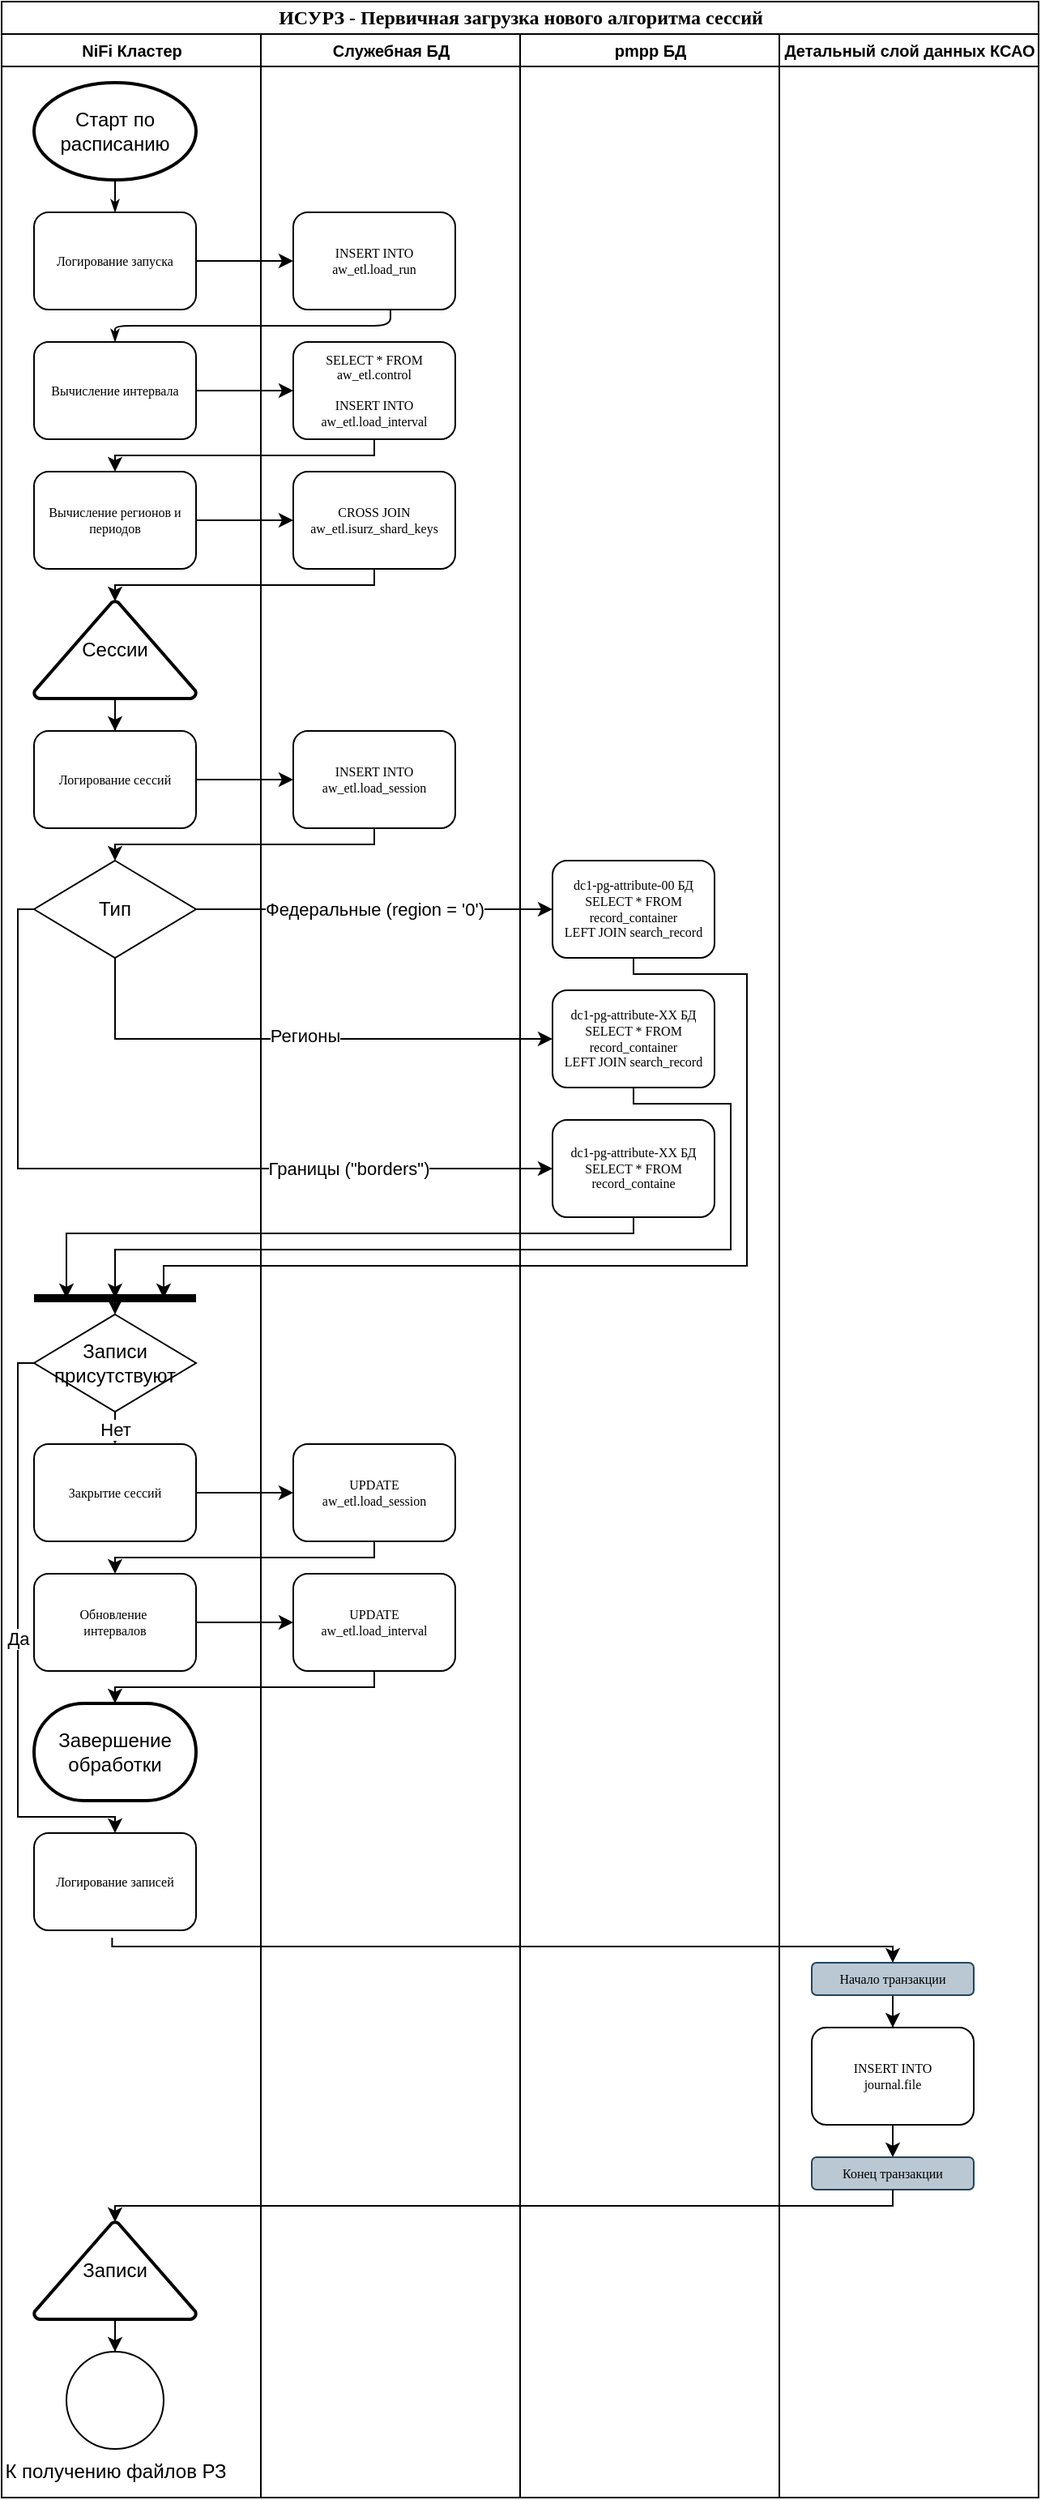 <mxfile version="21.3.2" type="github">
  <diagram name="ИСУРЗ - Первичная загрузка нового алгоритма сессий" id="74e2e168-ea6b-b213-b513-2b3c1d86103e">
    <mxGraphModel dx="698" dy="390" grid="1" gridSize="10" guides="1" tooltips="1" connect="1" arrows="1" fold="1" page="1" pageScale="1" pageWidth="1100" pageHeight="850" background="none" math="0" shadow="0">
      <root>
        <mxCell id="0" />
        <mxCell id="1" parent="0" />
        <mxCell id="77e6c97f196da883-1" value="&lt;font style=&quot;font-size: 12px;&quot;&gt;ИСУРЗ -&amp;nbsp;Первичная загрузка нового алгоритма сессий&lt;/font&gt;" style="swimlane;html=1;childLayout=stackLayout;startSize=20;rounded=0;shadow=0;labelBackgroundColor=none;strokeWidth=1;fontFamily=Verdana;fontSize=8;align=center;" parent="1" vertex="1">
          <mxGeometry x="40" y="40" width="640" height="1540" as="geometry">
            <mxRectangle x="40" y="40" width="420" height="30" as="alternateBounds" />
          </mxGeometry>
        </mxCell>
        <mxCell id="77e6c97f196da883-2" value="&lt;font style=&quot;font-size: 10px;&quot;&gt;NiFi Кластер&lt;/font&gt;" style="swimlane;html=1;startSize=20;" parent="77e6c97f196da883-1" vertex="1">
          <mxGeometry y="20" width="160" height="1520" as="geometry" />
        </mxCell>
        <mxCell id="4x68nEd3uDqoanb-VtR9-1" value="Логирование запуска" style="rounded=1;whiteSpace=wrap;html=1;shadow=0;labelBackgroundColor=none;strokeWidth=1;fontFamily=Verdana;fontSize=8;align=center;" vertex="1" parent="77e6c97f196da883-2">
          <mxGeometry x="20" y="110" width="100" height="60" as="geometry" />
        </mxCell>
        <mxCell id="77e6c97f196da883-26" style="edgeStyle=orthogonalEdgeStyle;rounded=1;html=1;labelBackgroundColor=none;startArrow=none;startFill=0;startSize=5;endArrow=classicThin;endFill=1;endSize=5;jettySize=auto;orthogonalLoop=1;strokeWidth=1;fontFamily=Verdana;fontSize=8;entryX=0.5;entryY=0;entryDx=0;entryDy=0;" parent="77e6c97f196da883-2" target="4x68nEd3uDqoanb-VtR9-1" edge="1">
          <mxGeometry relative="1" as="geometry">
            <mxPoint x="70" y="90" as="sourcePoint" />
          </mxGeometry>
        </mxCell>
        <mxCell id="4x68nEd3uDqoanb-VtR9-3" value="Вычисление интервала" style="rounded=1;whiteSpace=wrap;html=1;shadow=0;labelBackgroundColor=none;strokeWidth=1;fontFamily=Verdana;fontSize=8;align=center;" vertex="1" parent="77e6c97f196da883-2">
          <mxGeometry x="20" y="190" width="100" height="60" as="geometry" />
        </mxCell>
        <mxCell id="4x68nEd3uDqoanb-VtR9-7" value="Вычисление регионов и периодов" style="rounded=1;whiteSpace=wrap;html=1;shadow=0;labelBackgroundColor=none;strokeWidth=1;fontFamily=Verdana;fontSize=8;align=center;" vertex="1" parent="77e6c97f196da883-2">
          <mxGeometry x="20" y="270" width="100" height="60" as="geometry" />
        </mxCell>
        <mxCell id="4x68nEd3uDqoanb-VtR9-15" value="" style="edgeStyle=orthogonalEdgeStyle;rounded=0;orthogonalLoop=1;jettySize=auto;html=1;" edge="1" parent="77e6c97f196da883-2" source="4x68nEd3uDqoanb-VtR9-13" target="4x68nEd3uDqoanb-VtR9-12">
          <mxGeometry relative="1" as="geometry" />
        </mxCell>
        <mxCell id="4x68nEd3uDqoanb-VtR9-13" value="Сессии" style="strokeWidth=2;html=1;shape=mxgraph.flowchart.extract_or_measurement;whiteSpace=wrap;" vertex="1" parent="77e6c97f196da883-2">
          <mxGeometry x="20" y="350" width="100" height="60" as="geometry" />
        </mxCell>
        <mxCell id="4x68nEd3uDqoanb-VtR9-12" value="Логирование сессий" style="rounded=1;whiteSpace=wrap;html=1;shadow=0;labelBackgroundColor=none;strokeWidth=1;fontFamily=Verdana;fontSize=8;align=center;" vertex="1" parent="77e6c97f196da883-2">
          <mxGeometry x="20" y="430" width="100" height="60" as="geometry" />
        </mxCell>
        <mxCell id="4x68nEd3uDqoanb-VtR9-20" value="Тип" style="rhombus;whiteSpace=wrap;html=1;" vertex="1" parent="77e6c97f196da883-2">
          <mxGeometry x="20" y="510" width="100" height="60" as="geometry" />
        </mxCell>
        <mxCell id="4x68nEd3uDqoanb-VtR9-37" value="" style="endArrow=none;html=1;rounded=0;strokeWidth=5;" edge="1" parent="77e6c97f196da883-2">
          <mxGeometry width="50" height="50" relative="1" as="geometry">
            <mxPoint x="20" y="780" as="sourcePoint" />
            <mxPoint x="120" y="780" as="targetPoint" />
            <Array as="points">
              <mxPoint x="50" y="780" />
              <mxPoint x="70" y="780" />
            </Array>
          </mxGeometry>
        </mxCell>
        <mxCell id="4x68nEd3uDqoanb-VtR9-52" value="Нет" style="edgeStyle=orthogonalEdgeStyle;rounded=0;orthogonalLoop=1;jettySize=auto;html=1;" edge="1" parent="77e6c97f196da883-2" source="4x68nEd3uDqoanb-VtR9-49">
          <mxGeometry relative="1" as="geometry">
            <mxPoint x="70" y="870" as="targetPoint" />
          </mxGeometry>
        </mxCell>
        <mxCell id="4x68nEd3uDqoanb-VtR9-65" value="Да" style="edgeStyle=orthogonalEdgeStyle;rounded=0;orthogonalLoop=1;jettySize=auto;html=1;exitX=0;exitY=0.5;exitDx=0;exitDy=0;" edge="1" parent="77e6c97f196da883-2" source="4x68nEd3uDqoanb-VtR9-49" target="4x68nEd3uDqoanb-VtR9-64">
          <mxGeometry relative="1" as="geometry">
            <Array as="points">
              <mxPoint x="10" y="820" />
              <mxPoint x="10" y="1100" />
              <mxPoint x="70" y="1100" />
            </Array>
          </mxGeometry>
        </mxCell>
        <mxCell id="4x68nEd3uDqoanb-VtR9-49" value="Записи&lt;br&gt;присутствуют" style="rhombus;whiteSpace=wrap;html=1;" vertex="1" parent="77e6c97f196da883-2">
          <mxGeometry x="20" y="790" width="100" height="60" as="geometry" />
        </mxCell>
        <mxCell id="4x68nEd3uDqoanb-VtR9-53" value="Закрытие сессий" style="rounded=1;whiteSpace=wrap;html=1;shadow=0;labelBackgroundColor=none;strokeWidth=1;fontFamily=Verdana;fontSize=8;align=center;" vertex="1" parent="77e6c97f196da883-2">
          <mxGeometry x="20" y="870" width="100" height="60" as="geometry" />
        </mxCell>
        <mxCell id="4x68nEd3uDqoanb-VtR9-57" value="Старт по расписанию" style="strokeWidth=2;html=1;shape=mxgraph.flowchart.start_1;whiteSpace=wrap;" vertex="1" parent="77e6c97f196da883-2">
          <mxGeometry x="20" y="30" width="100" height="60" as="geometry" />
        </mxCell>
        <mxCell id="4x68nEd3uDqoanb-VtR9-58" value="Обновление&amp;nbsp;&lt;br&gt;интервалов" style="rounded=1;whiteSpace=wrap;html=1;shadow=0;labelBackgroundColor=none;strokeWidth=1;fontFamily=Verdana;fontSize=8;align=center;" vertex="1" parent="77e6c97f196da883-2">
          <mxGeometry x="20" y="950" width="100" height="60" as="geometry" />
        </mxCell>
        <mxCell id="4x68nEd3uDqoanb-VtR9-62" value="Завершение обработки" style="strokeWidth=2;html=1;shape=mxgraph.flowchart.terminator;whiteSpace=wrap;" vertex="1" parent="77e6c97f196da883-2">
          <mxGeometry x="20" y="1030" width="100" height="60" as="geometry" />
        </mxCell>
        <mxCell id="4x68nEd3uDqoanb-VtR9-64" value="Логирование записей" style="rounded=1;whiteSpace=wrap;html=1;shadow=0;labelBackgroundColor=none;strokeWidth=1;fontFamily=Verdana;fontSize=8;align=center;" vertex="1" parent="77e6c97f196da883-2">
          <mxGeometry x="20" y="1110" width="100" height="60" as="geometry" />
        </mxCell>
        <mxCell id="4x68nEd3uDqoanb-VtR9-86" value="" style="edgeStyle=orthogonalEdgeStyle;rounded=0;orthogonalLoop=1;jettySize=auto;html=1;" edge="1" parent="77e6c97f196da883-2" source="4x68nEd3uDqoanb-VtR9-75" target="4x68nEd3uDqoanb-VtR9-83">
          <mxGeometry relative="1" as="geometry" />
        </mxCell>
        <mxCell id="4x68nEd3uDqoanb-VtR9-75" value="Записи" style="strokeWidth=2;html=1;shape=mxgraph.flowchart.extract_or_measurement;whiteSpace=wrap;" vertex="1" parent="77e6c97f196da883-2">
          <mxGeometry x="20" y="1350" width="100" height="60" as="geometry" />
        </mxCell>
        <mxCell id="4x68nEd3uDqoanb-VtR9-83" value="К получению файлов РЗ" style="verticalLabelPosition=bottom;verticalAlign=top;html=1;shape=mxgraph.flowchart.on-page_reference;" vertex="1" parent="77e6c97f196da883-2">
          <mxGeometry x="40" y="1430" width="60" height="60" as="geometry" />
        </mxCell>
        <mxCell id="77e6c97f196da883-3" value="&lt;font style=&quot;font-size: 10px;&quot;&gt;Служебная БД&lt;/font&gt;" style="swimlane;html=1;startSize=20;" parent="77e6c97f196da883-1" vertex="1">
          <mxGeometry x="160" y="20" width="160" height="1520" as="geometry">
            <mxRectangle x="160" y="20" width="40" height="1600" as="alternateBounds" />
          </mxGeometry>
        </mxCell>
        <mxCell id="77e6c97f196da883-11" value="INSERT INTO aw_etl.load_run" style="rounded=1;whiteSpace=wrap;html=1;shadow=0;labelBackgroundColor=none;strokeWidth=1;fontFamily=Verdana;fontSize=8;align=center;" parent="77e6c97f196da883-3" vertex="1">
          <mxGeometry x="20" y="110" width="100" height="60" as="geometry" />
        </mxCell>
        <mxCell id="4x68nEd3uDqoanb-VtR9-5" value="SELECT * FROM aw_etl.control&lt;br&gt;&lt;br&gt;INSERT INTO aw_etl.load_interval" style="rounded=1;whiteSpace=wrap;html=1;shadow=0;labelBackgroundColor=none;strokeWidth=1;fontFamily=Verdana;fontSize=8;align=center;" vertex="1" parent="77e6c97f196da883-3">
          <mxGeometry x="20" y="190" width="100" height="60" as="geometry" />
        </mxCell>
        <mxCell id="4x68nEd3uDqoanb-VtR9-9" value="CROSS JOIN aw_etl.isurz_shard_keys" style="rounded=1;whiteSpace=wrap;html=1;shadow=0;labelBackgroundColor=none;strokeWidth=1;fontFamily=Verdana;fontSize=8;align=center;" vertex="1" parent="77e6c97f196da883-3">
          <mxGeometry x="20" y="270" width="100" height="60" as="geometry" />
        </mxCell>
        <mxCell id="4x68nEd3uDqoanb-VtR9-16" value="INSERT INTO aw_etl.load_session" style="rounded=1;whiteSpace=wrap;html=1;shadow=0;labelBackgroundColor=none;strokeWidth=1;fontFamily=Verdana;fontSize=8;align=center;" vertex="1" parent="77e6c97f196da883-3">
          <mxGeometry x="20" y="430" width="100" height="60" as="geometry" />
        </mxCell>
        <mxCell id="4x68nEd3uDqoanb-VtR9-54" value="UPDATE&lt;br&gt;aw_etl.load_session" style="rounded=1;whiteSpace=wrap;html=1;shadow=0;labelBackgroundColor=none;strokeWidth=1;fontFamily=Verdana;fontSize=8;align=center;" vertex="1" parent="77e6c97f196da883-3">
          <mxGeometry x="20" y="870" width="100" height="60" as="geometry" />
        </mxCell>
        <mxCell id="4x68nEd3uDqoanb-VtR9-59" value="UPDATE&lt;br&gt;aw_etl.load_interval" style="rounded=1;whiteSpace=wrap;html=1;shadow=0;labelBackgroundColor=none;strokeWidth=1;fontFamily=Verdana;fontSize=8;align=center;" vertex="1" parent="77e6c97f196da883-3">
          <mxGeometry x="20" y="950" width="100" height="60" as="geometry" />
        </mxCell>
        <mxCell id="77e6c97f196da883-4" value="&lt;font style=&quot;font-size: 10px;&quot;&gt;pmpp БД&lt;/font&gt;" style="swimlane;html=1;startSize=20;" parent="77e6c97f196da883-1" vertex="1">
          <mxGeometry x="320" y="20" width="160" height="1520" as="geometry">
            <mxRectangle x="200" y="20" width="40" height="1600" as="alternateBounds" />
          </mxGeometry>
        </mxCell>
        <mxCell id="4x68nEd3uDqoanb-VtR9-48" style="edgeStyle=orthogonalEdgeStyle;rounded=0;orthogonalLoop=1;jettySize=auto;html=1;" edge="1" parent="77e6c97f196da883-4" source="4x68nEd3uDqoanb-VtR9-32">
          <mxGeometry relative="1" as="geometry">
            <mxPoint x="-220" y="780" as="targetPoint" />
            <Array as="points">
              <mxPoint x="70" y="580" />
              <mxPoint x="140" y="580" />
              <mxPoint x="140" y="760" />
              <mxPoint x="-220" y="760" />
            </Array>
          </mxGeometry>
        </mxCell>
        <mxCell id="4x68nEd3uDqoanb-VtR9-32" value="dc1-pg-attribute-00 БД&lt;br&gt;SELECT * FROM record_container &lt;br&gt;LEFT JOIN search_record" style="rounded=1;whiteSpace=wrap;html=1;shadow=0;labelBackgroundColor=none;strokeWidth=1;fontFamily=Verdana;fontSize=8;align=center;" vertex="1" parent="77e6c97f196da883-4">
          <mxGeometry x="20" y="510" width="100" height="60" as="geometry" />
        </mxCell>
        <mxCell id="4x68nEd3uDqoanb-VtR9-47" style="edgeStyle=orthogonalEdgeStyle;rounded=0;orthogonalLoop=1;jettySize=auto;html=1;" edge="1" parent="77e6c97f196da883-4" source="4x68nEd3uDqoanb-VtR9-39">
          <mxGeometry relative="1" as="geometry">
            <mxPoint x="-250" y="780" as="targetPoint" />
            <Array as="points">
              <mxPoint x="70" y="660" />
              <mxPoint x="130" y="660" />
              <mxPoint x="130" y="750" />
              <mxPoint x="-250" y="750" />
            </Array>
          </mxGeometry>
        </mxCell>
        <mxCell id="4x68nEd3uDqoanb-VtR9-39" value="dc1-pg-attribute-XX БД&lt;br style=&quot;border-color: var(--border-color);&quot;&gt;SELECT * FROM record_container&lt;br style=&quot;border-color: var(--border-color);&quot;&gt;LEFT JOIN search_record" style="rounded=1;whiteSpace=wrap;html=1;shadow=0;labelBackgroundColor=none;strokeWidth=1;fontFamily=Verdana;fontSize=8;align=center;" vertex="1" parent="77e6c97f196da883-4">
          <mxGeometry x="20" y="590" width="100" height="60" as="geometry" />
        </mxCell>
        <mxCell id="4x68nEd3uDqoanb-VtR9-46" style="edgeStyle=orthogonalEdgeStyle;rounded=0;orthogonalLoop=1;jettySize=auto;html=1;" edge="1" parent="77e6c97f196da883-4" source="4x68nEd3uDqoanb-VtR9-41">
          <mxGeometry relative="1" as="geometry">
            <mxPoint x="-280" y="780" as="targetPoint" />
            <Array as="points">
              <mxPoint x="70" y="740" />
              <mxPoint x="-280" y="740" />
            </Array>
          </mxGeometry>
        </mxCell>
        <mxCell id="4x68nEd3uDqoanb-VtR9-41" value="dc1-pg-attribute-XX БД&lt;br style=&quot;border-color: var(--border-color);&quot;&gt;SELECT * FROM record_containe" style="rounded=1;whiteSpace=wrap;html=1;shadow=0;labelBackgroundColor=none;strokeWidth=1;fontFamily=Verdana;fontSize=8;align=center;" vertex="1" parent="77e6c97f196da883-4">
          <mxGeometry x="20" y="670" width="100" height="60" as="geometry" />
        </mxCell>
        <mxCell id="4x68nEd3uDqoanb-VtR9-2" value="" style="edgeStyle=orthogonalEdgeStyle;rounded=1;html=1;labelBackgroundColor=none;startArrow=none;startFill=0;startSize=5;endArrow=classicThin;endFill=1;endSize=5;jettySize=auto;orthogonalLoop=1;strokeWidth=1;fontFamily=Verdana;fontSize=8;entryX=0.5;entryY=0;entryDx=0;entryDy=0;" edge="1" parent="77e6c97f196da883-1" source="77e6c97f196da883-11" target="4x68nEd3uDqoanb-VtR9-3">
          <mxGeometry relative="1" as="geometry">
            <Array as="points">
              <mxPoint x="240" y="200" />
              <mxPoint x="70" y="200" />
            </Array>
            <mxPoint x="470" y="260" as="sourcePoint" />
            <mxPoint x="410" y="370" as="targetPoint" />
          </mxGeometry>
        </mxCell>
        <mxCell id="4x68nEd3uDqoanb-VtR9-4" value="" style="edgeStyle=orthogonalEdgeStyle;rounded=0;orthogonalLoop=1;jettySize=auto;html=1;" edge="1" parent="77e6c97f196da883-1" source="4x68nEd3uDqoanb-VtR9-1" target="77e6c97f196da883-11">
          <mxGeometry relative="1" as="geometry" />
        </mxCell>
        <mxCell id="4x68nEd3uDqoanb-VtR9-6" value="" style="edgeStyle=orthogonalEdgeStyle;rounded=0;orthogonalLoop=1;jettySize=auto;html=1;" edge="1" parent="77e6c97f196da883-1" source="4x68nEd3uDqoanb-VtR9-3" target="4x68nEd3uDqoanb-VtR9-5">
          <mxGeometry relative="1" as="geometry" />
        </mxCell>
        <mxCell id="4x68nEd3uDqoanb-VtR9-8" value="" style="edgeStyle=orthogonalEdgeStyle;rounded=0;orthogonalLoop=1;jettySize=auto;html=1;entryX=0.5;entryY=0;entryDx=0;entryDy=0;" edge="1" parent="77e6c97f196da883-1" source="4x68nEd3uDqoanb-VtR9-5" target="4x68nEd3uDqoanb-VtR9-7">
          <mxGeometry relative="1" as="geometry">
            <Array as="points">
              <mxPoint x="230" y="280" />
              <mxPoint x="70" y="280" />
            </Array>
          </mxGeometry>
        </mxCell>
        <mxCell id="4x68nEd3uDqoanb-VtR9-10" value="" style="edgeStyle=orthogonalEdgeStyle;rounded=0;orthogonalLoop=1;jettySize=auto;html=1;entryX=0.5;entryY=0;entryDx=0;entryDy=0;entryPerimeter=0;" edge="1" parent="77e6c97f196da883-1" source="4x68nEd3uDqoanb-VtR9-9" target="4x68nEd3uDqoanb-VtR9-13">
          <mxGeometry relative="1" as="geometry">
            <Array as="points">
              <mxPoint x="230" y="360" />
              <mxPoint x="70" y="360" />
            </Array>
          </mxGeometry>
        </mxCell>
        <mxCell id="4x68nEd3uDqoanb-VtR9-11" value="" style="edgeStyle=orthogonalEdgeStyle;rounded=0;orthogonalLoop=1;jettySize=auto;html=1;" edge="1" parent="77e6c97f196da883-1" source="4x68nEd3uDqoanb-VtR9-7" target="4x68nEd3uDqoanb-VtR9-9">
          <mxGeometry relative="1" as="geometry" />
        </mxCell>
        <mxCell id="4x68nEd3uDqoanb-VtR9-17" value="" style="edgeStyle=orthogonalEdgeStyle;rounded=0;orthogonalLoop=1;jettySize=auto;html=1;" edge="1" parent="77e6c97f196da883-1" source="4x68nEd3uDqoanb-VtR9-12" target="4x68nEd3uDqoanb-VtR9-16">
          <mxGeometry relative="1" as="geometry" />
        </mxCell>
        <mxCell id="4x68nEd3uDqoanb-VtR9-21" value="" style="edgeStyle=orthogonalEdgeStyle;rounded=0;orthogonalLoop=1;jettySize=auto;html=1;" edge="1" parent="77e6c97f196da883-1" source="4x68nEd3uDqoanb-VtR9-16" target="4x68nEd3uDqoanb-VtR9-20">
          <mxGeometry relative="1" as="geometry">
            <Array as="points">
              <mxPoint x="230" y="520" />
              <mxPoint x="70" y="520" />
            </Array>
          </mxGeometry>
        </mxCell>
        <mxCell id="4x68nEd3uDqoanb-VtR9-34" value="Федеральные (region = &#39;0&#39;)" style="edgeStyle=orthogonalEdgeStyle;rounded=0;orthogonalLoop=1;jettySize=auto;html=1;entryX=0;entryY=0.5;entryDx=0;entryDy=0;" edge="1" parent="77e6c97f196da883-1" source="4x68nEd3uDqoanb-VtR9-20" target="4x68nEd3uDqoanb-VtR9-32">
          <mxGeometry relative="1" as="geometry" />
        </mxCell>
        <mxCell id="4x68nEd3uDqoanb-VtR9-38" value="" style="edgeStyle=orthogonalEdgeStyle;rounded=0;orthogonalLoop=1;jettySize=auto;html=1;entryX=0;entryY=0.5;entryDx=0;entryDy=0;" edge="1" parent="77e6c97f196da883-1" source="4x68nEd3uDqoanb-VtR9-20" target="4x68nEd3uDqoanb-VtR9-39">
          <mxGeometry relative="1" as="geometry">
            <Array as="points">
              <mxPoint x="70" y="640" />
            </Array>
          </mxGeometry>
        </mxCell>
        <mxCell id="4x68nEd3uDqoanb-VtR9-40" value="Регионы" style="edgeLabel;html=1;align=center;verticalAlign=middle;resizable=0;points=[];" vertex="1" connectable="0" parent="4x68nEd3uDqoanb-VtR9-38">
          <mxGeometry x="0.435" y="2" relative="1" as="geometry">
            <mxPoint x="-63" as="offset" />
          </mxGeometry>
        </mxCell>
        <mxCell id="4x68nEd3uDqoanb-VtR9-43" value="" style="edgeStyle=orthogonalEdgeStyle;rounded=0;orthogonalLoop=1;jettySize=auto;html=1;entryX=0;entryY=0.5;entryDx=0;entryDy=0;" edge="1" parent="77e6c97f196da883-1" source="4x68nEd3uDqoanb-VtR9-20" target="4x68nEd3uDqoanb-VtR9-41">
          <mxGeometry relative="1" as="geometry">
            <Array as="points">
              <mxPoint x="10" y="560" />
              <mxPoint x="10" y="720" />
            </Array>
          </mxGeometry>
        </mxCell>
        <mxCell id="4x68nEd3uDqoanb-VtR9-45" value="Границы (&quot;borders&quot;)" style="edgeLabel;html=1;align=center;verticalAlign=middle;resizable=0;points=[];" vertex="1" connectable="0" parent="4x68nEd3uDqoanb-VtR9-43">
          <mxGeometry x="0.392" relative="1" as="geometry">
            <mxPoint x="26" as="offset" />
          </mxGeometry>
        </mxCell>
        <mxCell id="4x68nEd3uDqoanb-VtR9-51" value="" style="edgeStyle=orthogonalEdgeStyle;rounded=0;orthogonalLoop=1;jettySize=auto;html=1;entryX=0.5;entryY=0;entryDx=0;entryDy=0;" edge="1" parent="77e6c97f196da883-1" target="4x68nEd3uDqoanb-VtR9-49">
          <mxGeometry relative="1" as="geometry">
            <mxPoint x="70" y="800" as="sourcePoint" />
          </mxGeometry>
        </mxCell>
        <mxCell id="4x68nEd3uDqoanb-VtR9-55" value="" style="edgeStyle=orthogonalEdgeStyle;rounded=0;orthogonalLoop=1;jettySize=auto;html=1;" edge="1" parent="77e6c97f196da883-1" source="4x68nEd3uDqoanb-VtR9-53" target="4x68nEd3uDqoanb-VtR9-54">
          <mxGeometry relative="1" as="geometry" />
        </mxCell>
        <mxCell id="4x68nEd3uDqoanb-VtR9-60" value="" style="edgeStyle=orthogonalEdgeStyle;rounded=0;orthogonalLoop=1;jettySize=auto;html=1;entryX=0.5;entryY=0;entryDx=0;entryDy=0;" edge="1" parent="77e6c97f196da883-1" source="4x68nEd3uDqoanb-VtR9-54" target="4x68nEd3uDqoanb-VtR9-58">
          <mxGeometry relative="1" as="geometry">
            <Array as="points">
              <mxPoint x="230" y="960" />
              <mxPoint x="70" y="960" />
            </Array>
          </mxGeometry>
        </mxCell>
        <mxCell id="4x68nEd3uDqoanb-VtR9-61" value="" style="edgeStyle=orthogonalEdgeStyle;rounded=0;orthogonalLoop=1;jettySize=auto;html=1;" edge="1" parent="77e6c97f196da883-1" source="4x68nEd3uDqoanb-VtR9-58" target="4x68nEd3uDqoanb-VtR9-59">
          <mxGeometry relative="1" as="geometry" />
        </mxCell>
        <mxCell id="4x68nEd3uDqoanb-VtR9-63" style="edgeStyle=orthogonalEdgeStyle;rounded=0;orthogonalLoop=1;jettySize=auto;html=1;" edge="1" parent="77e6c97f196da883-1" source="4x68nEd3uDqoanb-VtR9-59" target="4x68nEd3uDqoanb-VtR9-62">
          <mxGeometry relative="1" as="geometry">
            <Array as="points">
              <mxPoint x="230" y="1040" />
              <mxPoint x="70" y="1040" />
            </Array>
          </mxGeometry>
        </mxCell>
        <mxCell id="77e6c97f196da883-5" value="&lt;font style=&quot;font-size: 10px;&quot;&gt;Детальный слой&amp;nbsp;данных КСАО&lt;/font&gt;" style="swimlane;html=1;startSize=20;" parent="77e6c97f196da883-1" vertex="1">
          <mxGeometry x="480" y="20" width="160" height="1520" as="geometry">
            <mxRectangle x="480" y="20" width="70" height="1600" as="alternateBounds" />
          </mxGeometry>
        </mxCell>
        <mxCell id="4x68nEd3uDqoanb-VtR9-91" value="" style="edgeStyle=orthogonalEdgeStyle;rounded=0;orthogonalLoop=1;jettySize=auto;html=1;entryX=0.5;entryY=0;entryDx=0;entryDy=0;exitX=0.5;exitY=1;exitDx=0;exitDy=0;" edge="1" parent="77e6c97f196da883-5" source="4x68nEd3uDqoanb-VtR9-74" target="4x68nEd3uDqoanb-VtR9-88">
          <mxGeometry relative="1" as="geometry">
            <Array as="points">
              <mxPoint x="70" y="1310" />
              <mxPoint x="70" y="1310" />
            </Array>
          </mxGeometry>
        </mxCell>
        <mxCell id="4x68nEd3uDqoanb-VtR9-74" value="INSERT INTO&lt;br&gt;journal.file" style="rounded=1;whiteSpace=wrap;html=1;shadow=0;labelBackgroundColor=none;strokeWidth=1;fontFamily=Verdana;fontSize=8;align=center;" vertex="1" parent="77e6c97f196da883-5">
          <mxGeometry x="20" y="1230" width="100" height="60" as="geometry" />
        </mxCell>
        <mxCell id="4x68nEd3uDqoanb-VtR9-89" value="" style="edgeStyle=orthogonalEdgeStyle;rounded=0;orthogonalLoop=1;jettySize=auto;html=1;entryX=0.5;entryY=0;entryDx=0;entryDy=0;" edge="1" parent="77e6c97f196da883-5" source="4x68nEd3uDqoanb-VtR9-87" target="4x68nEd3uDqoanb-VtR9-74">
          <mxGeometry relative="1" as="geometry" />
        </mxCell>
        <mxCell id="4x68nEd3uDqoanb-VtR9-87" value="Начало транзакции" style="rounded=1;whiteSpace=wrap;html=1;shadow=0;labelBackgroundColor=none;strokeWidth=1;fontFamily=Verdana;fontSize=8;align=center;fillColor=#bac8d3;strokeColor=#23445d;" vertex="1" parent="77e6c97f196da883-5">
          <mxGeometry x="20" y="1190" width="100" height="20" as="geometry" />
        </mxCell>
        <mxCell id="4x68nEd3uDqoanb-VtR9-88" value="Конец транзакции" style="rounded=1;whiteSpace=wrap;html=1;shadow=0;labelBackgroundColor=none;strokeWidth=1;fontFamily=Verdana;fontSize=8;align=center;fillColor=#bac8d3;strokeColor=#23445d;" vertex="1" parent="77e6c97f196da883-5">
          <mxGeometry x="20" y="1310" width="100" height="20" as="geometry" />
        </mxCell>
        <mxCell id="4x68nEd3uDqoanb-VtR9-81" value="" style="edgeStyle=orthogonalEdgeStyle;rounded=0;orthogonalLoop=1;jettySize=auto;html=1;exitX=0.482;exitY=1.077;exitDx=0;exitDy=0;exitPerimeter=0;entryX=0.5;entryY=0;entryDx=0;entryDy=0;" edge="1" parent="77e6c97f196da883-1" source="4x68nEd3uDqoanb-VtR9-64" target="4x68nEd3uDqoanb-VtR9-87">
          <mxGeometry relative="1" as="geometry">
            <mxPoint x="70" y="1290" as="targetPoint" />
            <Array as="points">
              <mxPoint x="68" y="1200" />
              <mxPoint x="550" y="1200" />
            </Array>
          </mxGeometry>
        </mxCell>
        <mxCell id="4x68nEd3uDqoanb-VtR9-92" style="edgeStyle=orthogonalEdgeStyle;rounded=0;orthogonalLoop=1;jettySize=auto;html=1;" edge="1" parent="77e6c97f196da883-1" source="4x68nEd3uDqoanb-VtR9-88" target="4x68nEd3uDqoanb-VtR9-75">
          <mxGeometry relative="1" as="geometry">
            <Array as="points">
              <mxPoint x="550" y="1360" />
              <mxPoint x="70" y="1360" />
            </Array>
          </mxGeometry>
        </mxCell>
      </root>
    </mxGraphModel>
  </diagram>
</mxfile>

